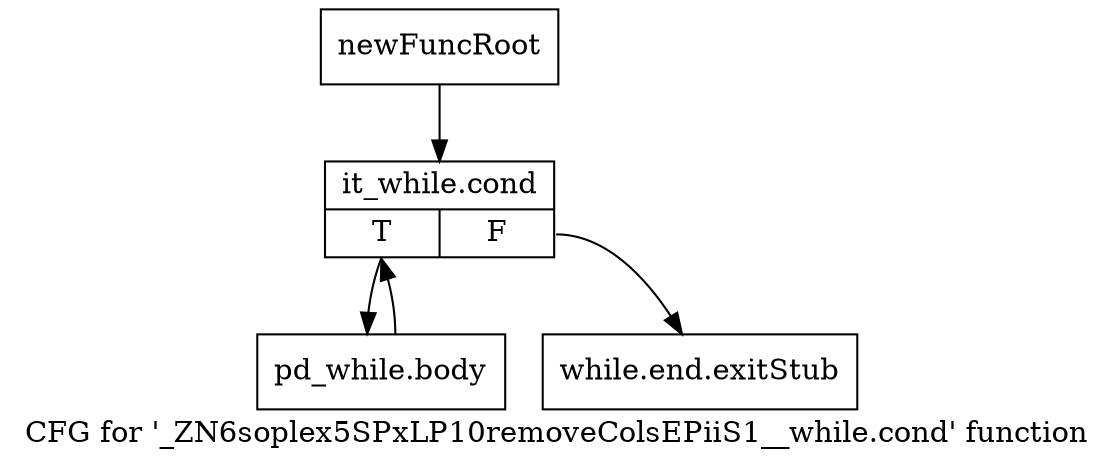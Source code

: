 digraph "CFG for '_ZN6soplex5SPxLP10removeColsEPiiS1__while.cond' function" {
	label="CFG for '_ZN6soplex5SPxLP10removeColsEPiiS1__while.cond' function";

	Node0x2e3b520 [shape=record,label="{newFuncRoot}"];
	Node0x2e3b520 -> Node0x2e3b5c0;
	Node0x2e3b570 [shape=record,label="{while.end.exitStub}"];
	Node0x2e3b5c0 [shape=record,label="{it_while.cond|{<s0>T|<s1>F}}"];
	Node0x2e3b5c0:s0 -> Node0x2e3b610;
	Node0x2e3b5c0:s1 -> Node0x2e3b570;
	Node0x2e3b610 [shape=record,label="{pd_while.body}"];
	Node0x2e3b610 -> Node0x2e3b5c0;
}
